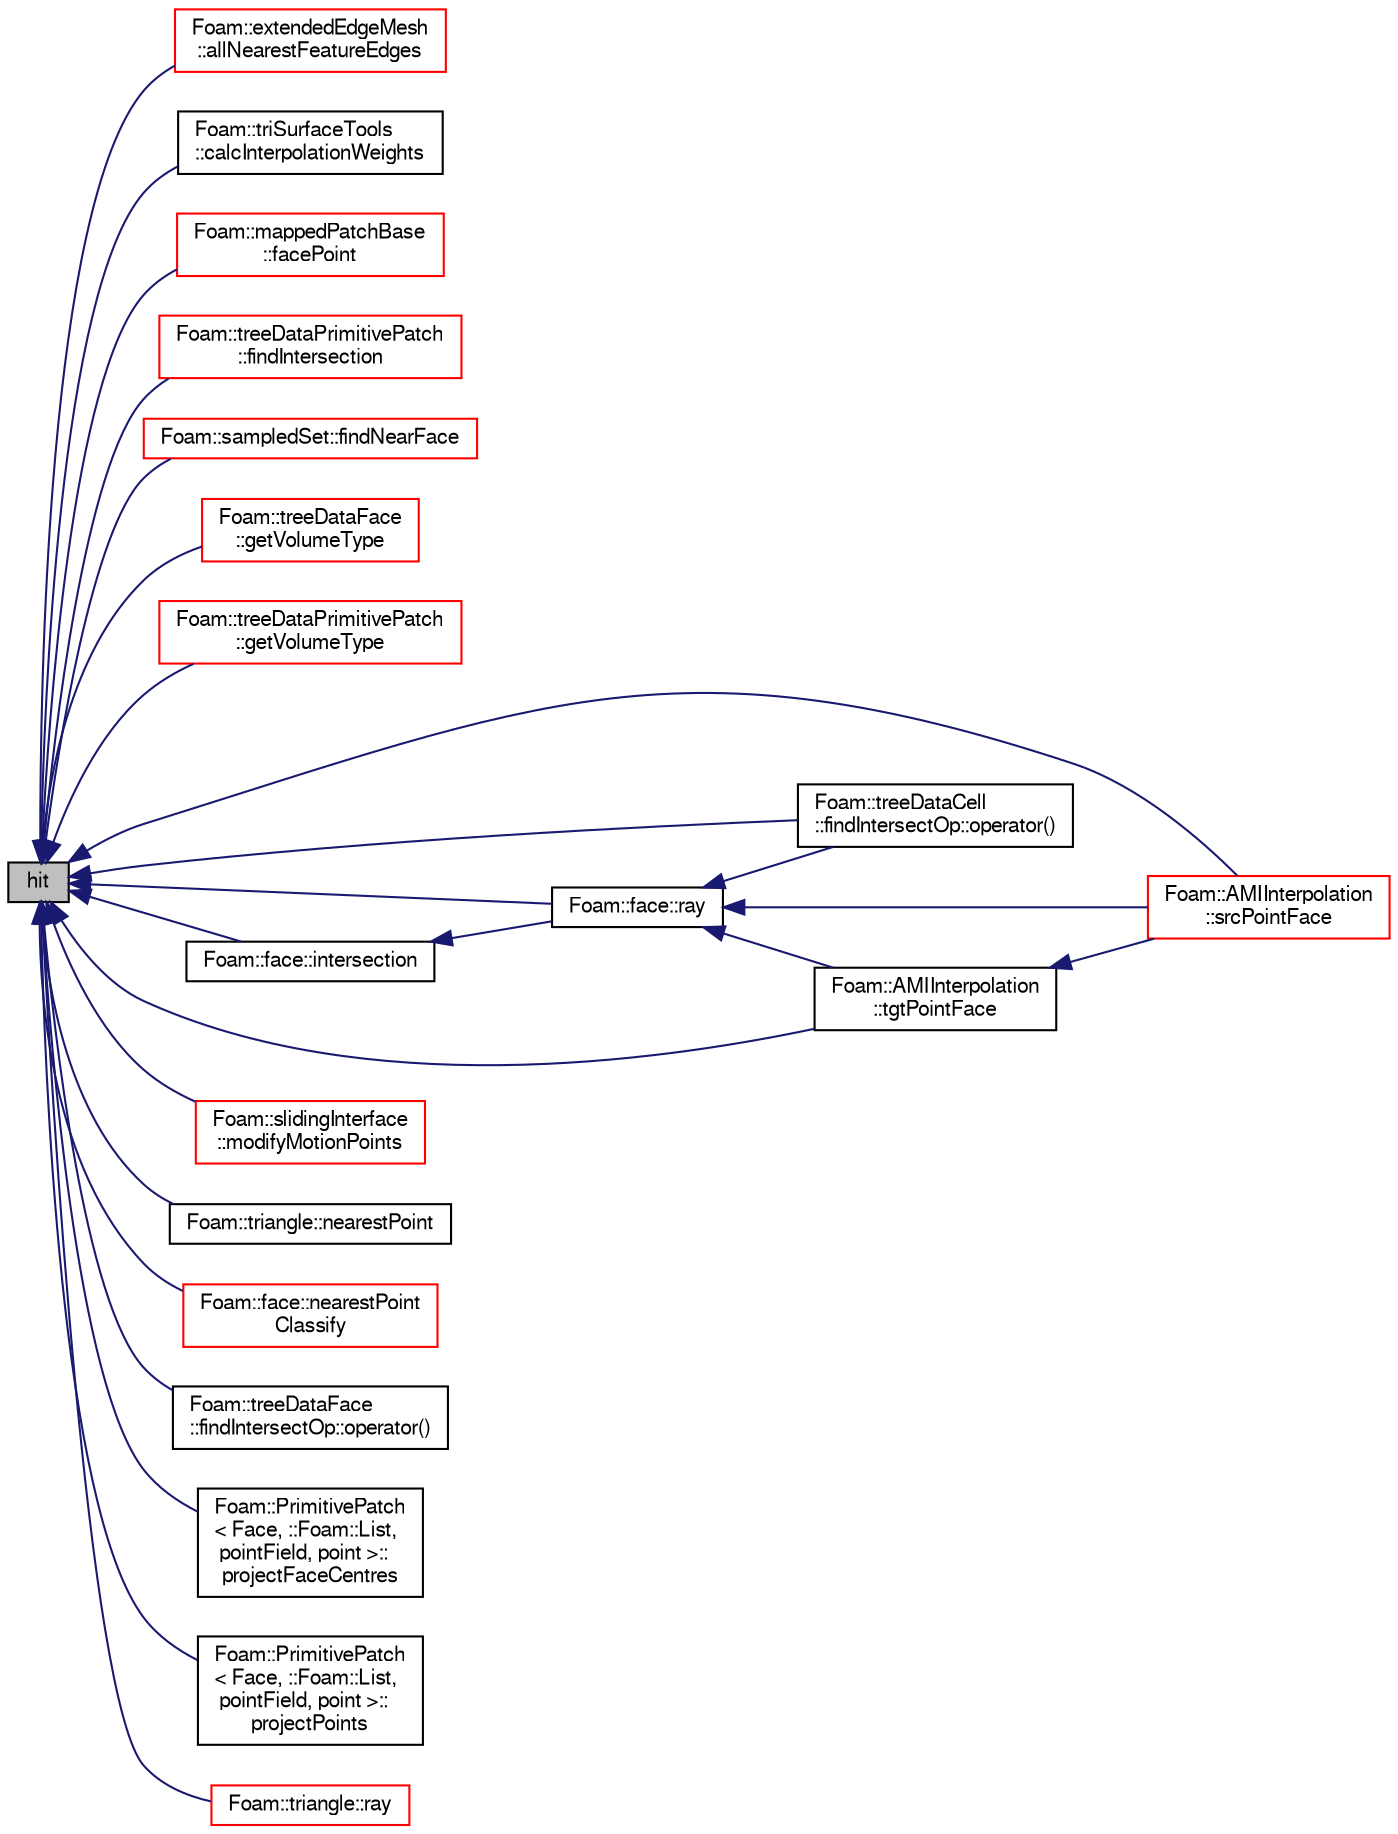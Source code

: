 digraph "hit"
{
  bgcolor="transparent";
  edge [fontname="FreeSans",fontsize="10",labelfontname="FreeSans",labelfontsize="10"];
  node [fontname="FreeSans",fontsize="10",shape=record];
  rankdir="LR";
  Node7 [label="hit",height=0.2,width=0.4,color="black", fillcolor="grey75", style="filled", fontcolor="black"];
  Node7 -> Node8 [dir="back",color="midnightblue",fontsize="10",style="solid",fontname="FreeSans"];
  Node8 [label="Foam::extendedEdgeMesh\l::allNearestFeatureEdges",height=0.2,width=0.4,color="red",URL="$a21786.html#ad565473714b81c35a16d8bf059101ea7",tooltip="Find all the feature edges within searchDistSqr of sample. "];
  Node7 -> Node12 [dir="back",color="midnightblue",fontsize="10",style="solid",fontname="FreeSans"];
  Node12 [label="Foam::triSurfaceTools\l::calcInterpolationWeights",height=0.2,width=0.4,color="black",URL="$a25538.html#a312458228a8d0c4b9e6264e67abf9bf7"];
  Node7 -> Node13 [dir="back",color="midnightblue",fontsize="10",style="solid",fontname="FreeSans"];
  Node13 [label="Foam::mappedPatchBase\l::facePoint",height=0.2,width=0.4,color="red",URL="$a25094.html#aa44d3b70b3248025314d97bdbfe1b1ba",tooltip="Get a point on the face given a face decomposition method: "];
  Node7 -> Node48 [dir="back",color="midnightblue",fontsize="10",style="solid",fontname="FreeSans"];
  Node48 [label="Foam::treeDataPrimitivePatch\l::findIntersection",height=0.2,width=0.4,color="red",URL="$a25066.html#a210153d7c41d79965657a6f10acedba1",tooltip="Helper: find intersection of line with shapes. "];
  Node7 -> Node52 [dir="back",color="midnightblue",fontsize="10",style="solid",fontname="FreeSans"];
  Node52 [label="Foam::sampledSet::findNearFace",height=0.2,width=0.4,color="red",URL="$a29314.html#a6f3ffbebdbdd53b9567f23e683c944fb",tooltip="Returns face label (or -1) of face which is close to sample. "];
  Node7 -> Node56 [dir="back",color="midnightblue",fontsize="10",style="solid",fontname="FreeSans"];
  Node56 [label="Foam::treeDataFace\l::getVolumeType",height=0.2,width=0.4,color="red",URL="$a25042.html#ab6e10c2a0305489878ea49b6f8496e4e",tooltip="Get type (inside,outside,mixed,unknown) of point w.r.t. surface. "];
  Node7 -> Node59 [dir="back",color="midnightblue",fontsize="10",style="solid",fontname="FreeSans"];
  Node59 [label="Foam::treeDataPrimitivePatch\l::getVolumeType",height=0.2,width=0.4,color="red",URL="$a25066.html#a15235ed1771e8b8e1000ec7d5f0410a3",tooltip="Get type (inside,outside,mixed,unknown) of point w.r.t. surface. "];
  Node7 -> Node62 [dir="back",color="midnightblue",fontsize="10",style="solid",fontname="FreeSans"];
  Node62 [label="Foam::face::intersection",height=0.2,width=0.4,color="black",URL="$a27218.html#a007cda05b5771fb424000aa5b9acee92",tooltip="Fast intersection with a ray. "];
  Node62 -> Node63 [dir="back",color="midnightblue",fontsize="10",style="solid",fontname="FreeSans"];
  Node63 [label="Foam::face::ray",height=0.2,width=0.4,color="black",URL="$a27218.html#a0b9f87e78c11730b3971c2f71df58d37",tooltip="Return potential intersection with face with a ray starting. "];
  Node63 -> Node64 [dir="back",color="midnightblue",fontsize="10",style="solid",fontname="FreeSans"];
  Node64 [label="Foam::treeDataCell\l::findIntersectOp::operator()",height=0.2,width=0.4,color="black",URL="$a25638.html#adafae2aaf723502ccff1ff68a21fcdc0"];
  Node63 -> Node65 [dir="back",color="midnightblue",fontsize="10",style="solid",fontname="FreeSans"];
  Node65 [label="Foam::AMIInterpolation\l::srcPointFace",height=0.2,width=0.4,color="red",URL="$a24866.html#a0cc8d48d7ccef62079612df2f142c3aa",tooltip="Return source patch face index of point on target patch face. "];
  Node63 -> Node67 [dir="back",color="midnightblue",fontsize="10",style="solid",fontname="FreeSans"];
  Node67 [label="Foam::AMIInterpolation\l::tgtPointFace",height=0.2,width=0.4,color="black",URL="$a24866.html#afe0e601d0690fc650d74b3f184209646",tooltip="Return target patch face index of point on source patch face. "];
  Node67 -> Node65 [dir="back",color="midnightblue",fontsize="10",style="solid",fontname="FreeSans"];
  Node7 -> Node68 [dir="back",color="midnightblue",fontsize="10",style="solid",fontname="FreeSans"];
  Node68 [label="Foam::slidingInterface\l::modifyMotionPoints",height=0.2,width=0.4,color="red",URL="$a21750.html#ac05c3f18da75b17c4b6c13757cacbff1",tooltip="Modify motion points to comply with the topological change. "];
  Node7 -> Node70 [dir="back",color="midnightblue",fontsize="10",style="solid",fontname="FreeSans"];
  Node70 [label="Foam::triangle::nearestPoint",height=0.2,width=0.4,color="black",URL="$a27606.html#a924af2d5d36e8b4adaef88840b829cce",tooltip="Return nearest point to line on triangle. Returns hit if. "];
  Node7 -> Node71 [dir="back",color="midnightblue",fontsize="10",style="solid",fontname="FreeSans"];
  Node71 [label="Foam::face::nearestPoint\lClassify",height=0.2,width=0.4,color="red",URL="$a27218.html#ad0559ed7aa46f06bd75b7373cc9a88b6",tooltip="Return nearest point to face and classify it: "];
  Node7 -> Node64 [dir="back",color="midnightblue",fontsize="10",style="solid",fontname="FreeSans"];
  Node7 -> Node86 [dir="back",color="midnightblue",fontsize="10",style="solid",fontname="FreeSans"];
  Node86 [label="Foam::treeDataFace\l::findIntersectOp::operator()",height=0.2,width=0.4,color="black",URL="$a25050.html#adafae2aaf723502ccff1ff68a21fcdc0",tooltip="Calculate intersection of triangle with ray. Sets result. "];
  Node7 -> Node87 [dir="back",color="midnightblue",fontsize="10",style="solid",fontname="FreeSans"];
  Node87 [label="Foam::PrimitivePatch\l\< Face, ::Foam::List,\l pointField, point \>::\lprojectFaceCentres",height=0.2,width=0.4,color="black",URL="$a27538.html#aa3593d3c23c08ea961dbe5bf9d4413f5"];
  Node7 -> Node88 [dir="back",color="midnightblue",fontsize="10",style="solid",fontname="FreeSans"];
  Node88 [label="Foam::PrimitivePatch\l\< Face, ::Foam::List,\l pointField, point \>::\lprojectPoints",height=0.2,width=0.4,color="black",URL="$a27538.html#a3a55679cb439d4befd1dd0c6b5392ad5"];
  Node7 -> Node89 [dir="back",color="midnightblue",fontsize="10",style="solid",fontname="FreeSans"];
  Node89 [label="Foam::triangle::ray",height=0.2,width=0.4,color="red",URL="$a27606.html#a8d96c75750b2e14b93eb7bef0263ad0a",tooltip="Return point intersection with a ray. "];
  Node7 -> Node63 [dir="back",color="midnightblue",fontsize="10",style="solid",fontname="FreeSans"];
  Node7 -> Node65 [dir="back",color="midnightblue",fontsize="10",style="solid",fontname="FreeSans"];
  Node7 -> Node67 [dir="back",color="midnightblue",fontsize="10",style="solid",fontname="FreeSans"];
}
